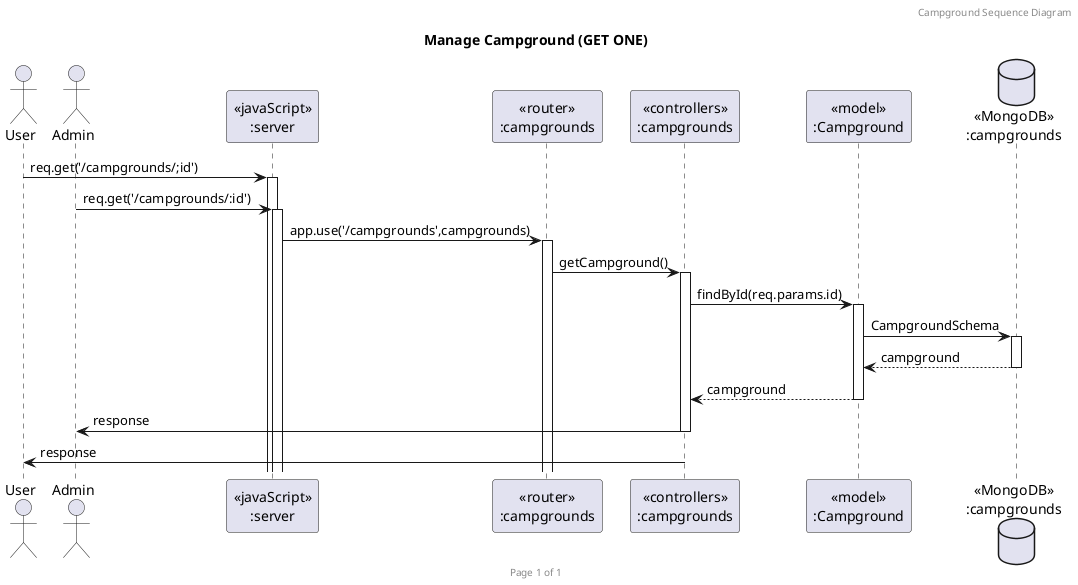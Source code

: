 @startuml Manage Campground (GET ONE)

header Campground Sequence Diagram
footer Page %page% of %lastpage%
title "Manage Campground (GET ONE)"

actor "User" as user
actor "Admin" as admin
participant "<<javaScript>>\n:server" as server
participant "<<router>>\n:campgrounds" as routerCampgrounds
participant "<<controllers>>\n:campgrounds" as controllersCampgrounds
participant "<<model>>\n:Campground" as modelCampground
database "<<MongoDB>>\n:campgrounds" as CampgroundsDatabase

user->server ++:req.get('/campgrounds/;id')
admin->server ++:req.get('/campgrounds/:id')
server->routerCampgrounds ++:app.use('/campgrounds',campgrounds)
routerCampgrounds -> controllersCampgrounds ++:getCampground()
controllersCampgrounds->modelCampground ++:findById(req.params.id)
modelCampground ->CampgroundsDatabase ++:CampgroundSchema
CampgroundsDatabase --> modelCampground --:campground
controllersCampgrounds <-- modelCampground --:campground
controllersCampgrounds->admin --:response
controllersCampgrounds->user --:response

@enduml
